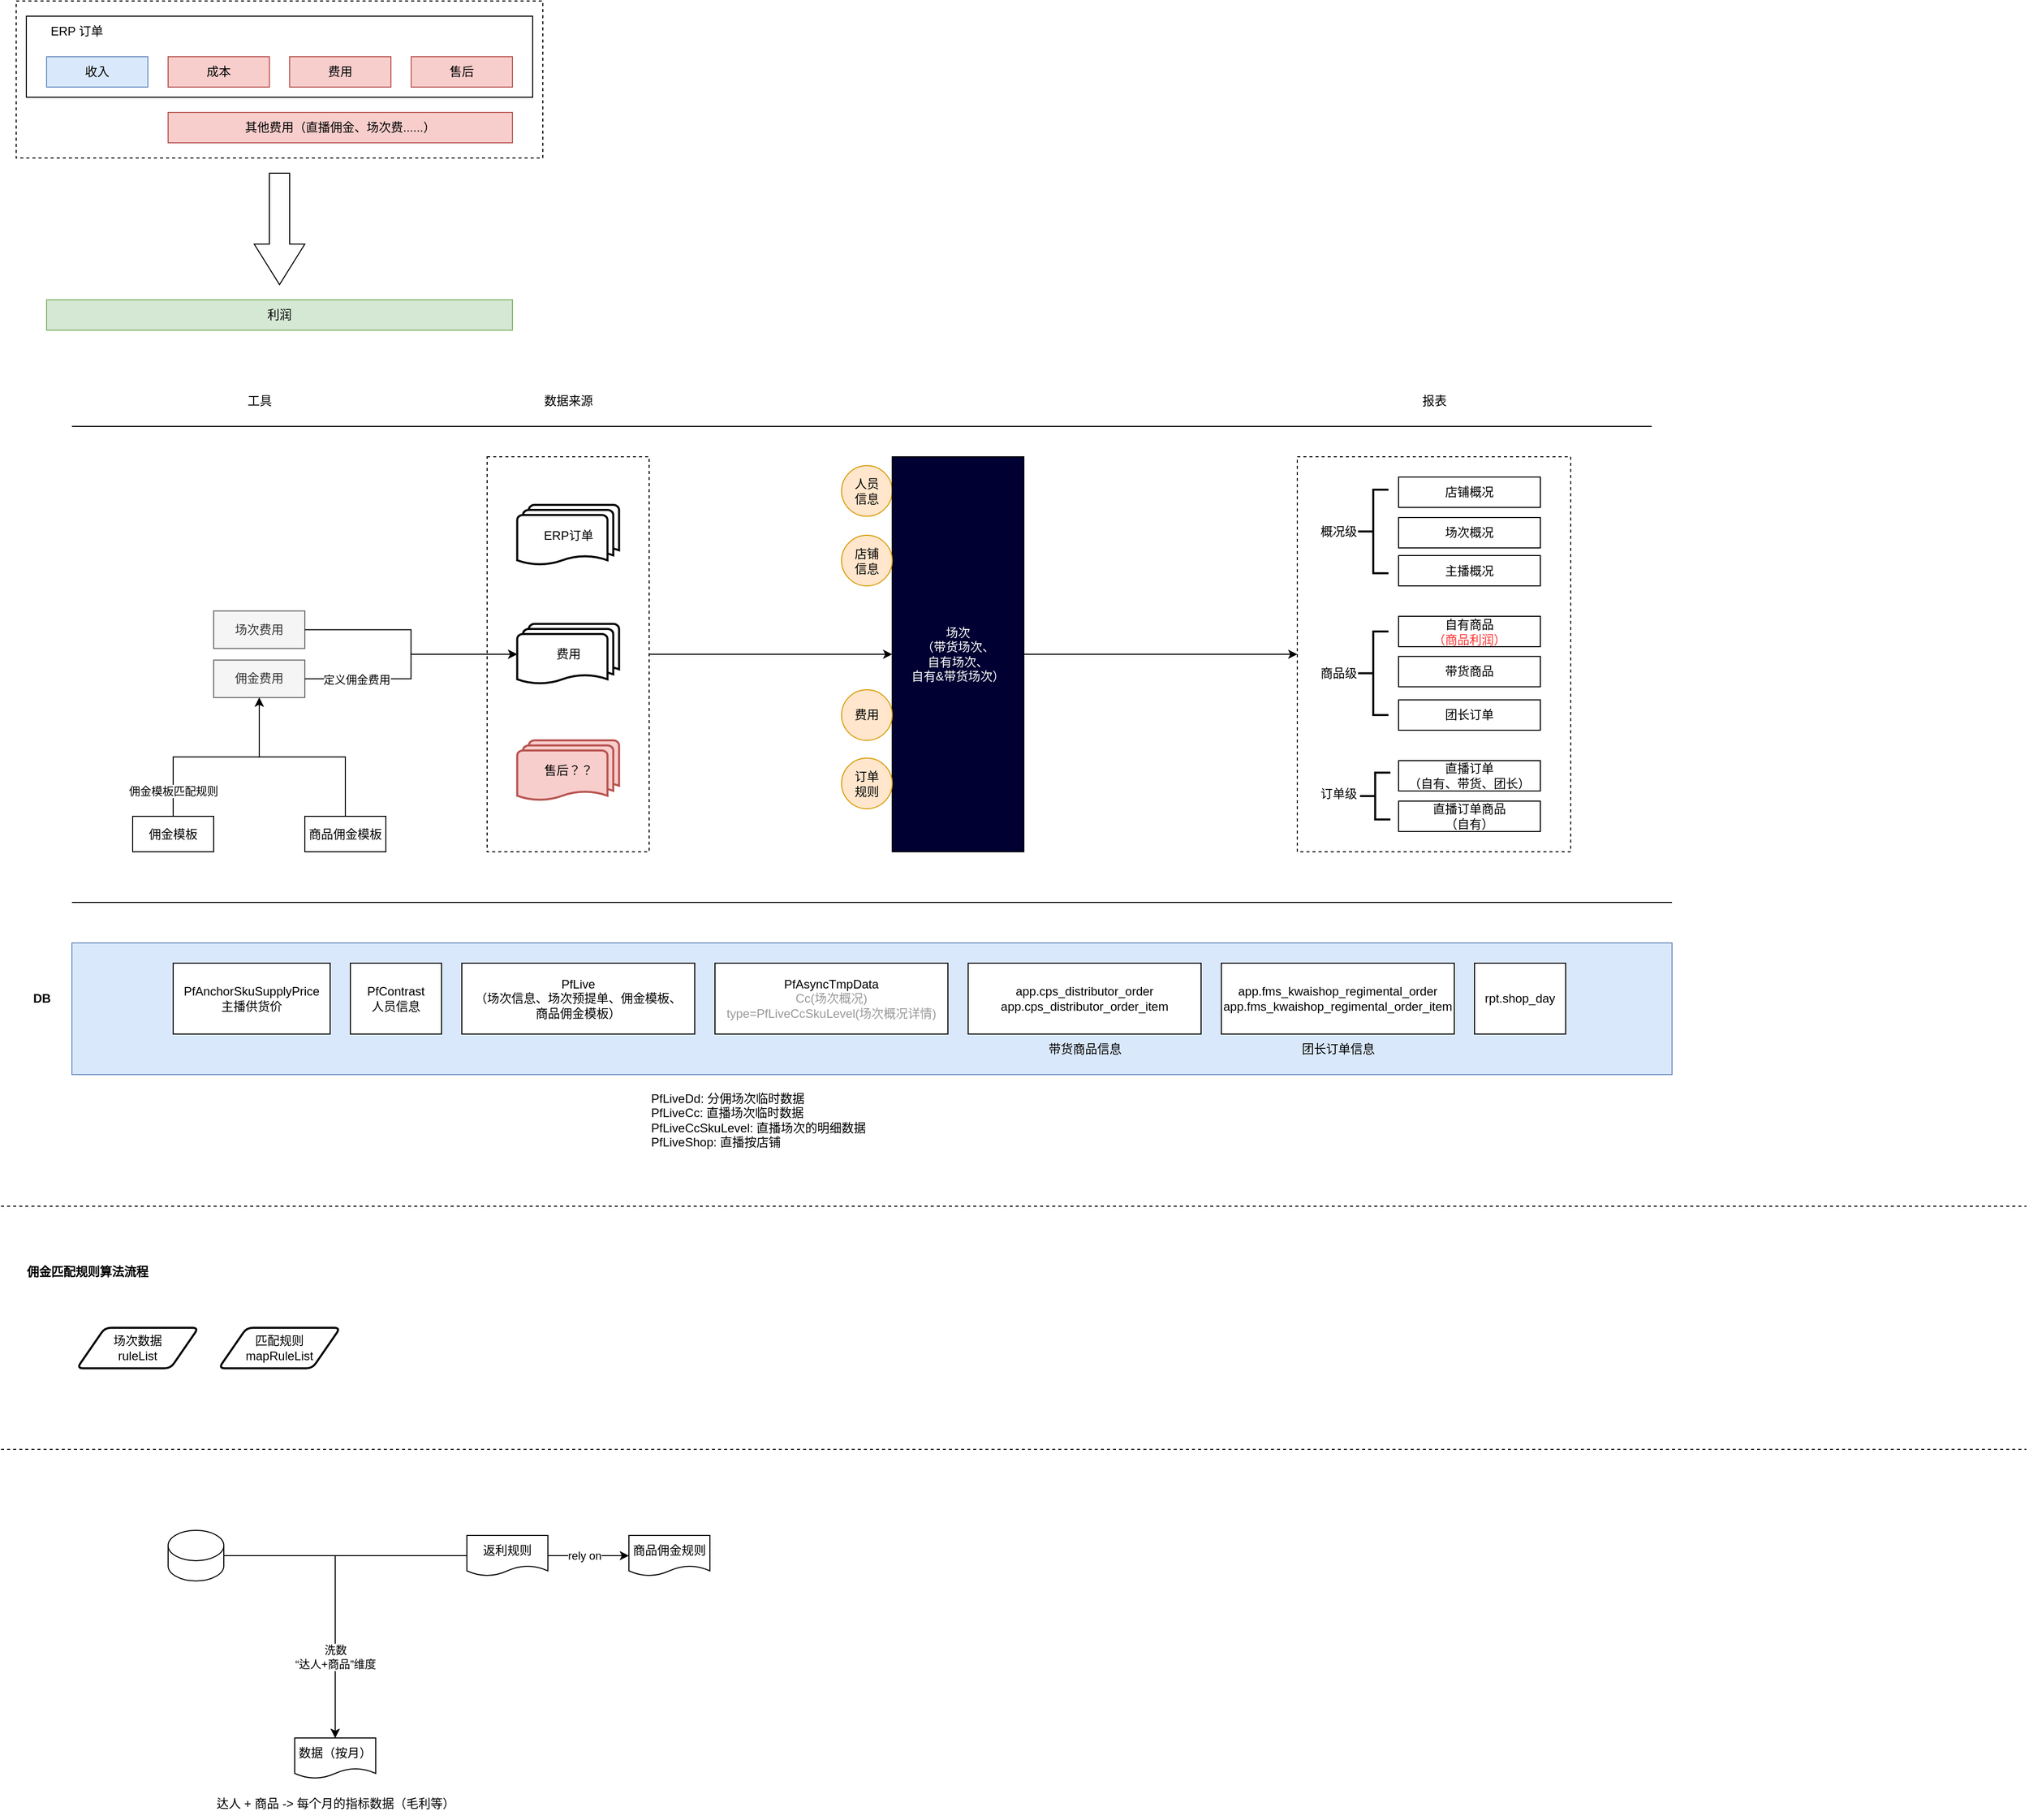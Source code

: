 <mxfile version="23.1.6" type="github">
  <diagram name="Page-1" id="4Yxf_F3Yg8TCebHdQZ62">
    <mxGraphModel dx="1430" dy="819" grid="1" gridSize="10" guides="1" tooltips="1" connect="1" arrows="1" fold="1" page="1" pageScale="1" pageWidth="2000" pageHeight="2000" math="0" shadow="0">
      <root>
        <mxCell id="0" />
        <mxCell id="1" parent="0" />
        <mxCell id="hUss3SKFeiQ75tnnukBr-11" value="" style="rounded=0;whiteSpace=wrap;html=1;fillColor=none;dashed=1;" parent="1" vertex="1">
          <mxGeometry x="15" y="10" width="520" height="155" as="geometry" />
        </mxCell>
        <mxCell id="hUss3SKFeiQ75tnnukBr-8" value="" style="rounded=0;whiteSpace=wrap;html=1;fillStyle=auto;" parent="1" vertex="1">
          <mxGeometry x="25" y="25" width="500" height="80" as="geometry" />
        </mxCell>
        <mxCell id="hUss3SKFeiQ75tnnukBr-4" value="收入" style="rounded=0;whiteSpace=wrap;html=1;fillColor=#dae8fc;strokeColor=#6c8ebf;" parent="1" vertex="1">
          <mxGeometry x="45" y="65" width="100" height="30" as="geometry" />
        </mxCell>
        <mxCell id="hUss3SKFeiQ75tnnukBr-5" value="其他费用（直播佣金、场次费......）" style="rounded=0;whiteSpace=wrap;html=1;fillColor=#f8cecc;strokeColor=#b85450;" parent="1" vertex="1">
          <mxGeometry x="165" y="120" width="340" height="30" as="geometry" />
        </mxCell>
        <mxCell id="hUss3SKFeiQ75tnnukBr-6" value="成本" style="rounded=0;whiteSpace=wrap;html=1;fillColor=#f8cecc;strokeColor=#b85450;" parent="1" vertex="1">
          <mxGeometry x="165" y="65" width="100" height="30" as="geometry" />
        </mxCell>
        <mxCell id="hUss3SKFeiQ75tnnukBr-7" value="利润" style="rounded=0;whiteSpace=wrap;html=1;fillColor=#d5e8d4;strokeColor=#82b366;" parent="1" vertex="1">
          <mxGeometry x="45" y="305" width="460" height="30" as="geometry" />
        </mxCell>
        <mxCell id="hUss3SKFeiQ75tnnukBr-9" value="ERP 订单" style="text;html=1;strokeColor=none;fillColor=none;align=center;verticalAlign=middle;whiteSpace=wrap;rounded=0;" parent="1" vertex="1">
          <mxGeometry x="45" y="25" width="60" height="30" as="geometry" />
        </mxCell>
        <mxCell id="hUss3SKFeiQ75tnnukBr-10" value="" style="html=1;shadow=0;dashed=0;align=center;verticalAlign=middle;shape=mxgraph.arrows2.arrow;dy=0.6;dx=40;direction=south;notch=0;" parent="1" vertex="1">
          <mxGeometry x="250" y="180" width="50" height="110" as="geometry" />
        </mxCell>
        <mxCell id="hUss3SKFeiQ75tnnukBr-12" value="费用" style="rounded=0;whiteSpace=wrap;html=1;fillColor=#f8cecc;strokeColor=#b85450;" parent="1" vertex="1">
          <mxGeometry x="285" y="65" width="100" height="30" as="geometry" />
        </mxCell>
        <mxCell id="hUss3SKFeiQ75tnnukBr-13" value="售后" style="rounded=0;whiteSpace=wrap;html=1;fillColor=#f8cecc;strokeColor=#b85450;" parent="1" vertex="1">
          <mxGeometry x="405" y="65" width="100" height="30" as="geometry" />
        </mxCell>
        <mxCell id="YQstfmxYPoXNCcoOunF0-1" value="" style="group" parent="1" vertex="1" connectable="0">
          <mxGeometry x="20" y="390" width="1630" height="760" as="geometry" />
        </mxCell>
        <mxCell id="nZpgM6mxst-IkFDQiJev-47" value="" style="group" parent="YQstfmxYPoXNCcoOunF0-1" vertex="1" connectable="0">
          <mxGeometry x="810" y="70" width="180" height="390" as="geometry" />
        </mxCell>
        <mxCell id="hUss3SKFeiQ75tnnukBr-45" value="人员&lt;br&gt;信息" style="ellipse;whiteSpace=wrap;html=1;aspect=fixed;fillColor=#ffe6cc;strokeColor=#d79b00;" parent="nZpgM6mxst-IkFDQiJev-47" vertex="1">
          <mxGeometry y="8.75" width="50" height="50" as="geometry" />
        </mxCell>
        <mxCell id="hUss3SKFeiQ75tnnukBr-15" value="&lt;font color=&quot;#ffffff&quot;&gt;场次&lt;br&gt;（带货场次、&lt;br&gt;自有场次、&lt;br&gt;自有&amp;amp;带货场次）&lt;br&gt;&lt;/font&gt;" style="rounded=0;whiteSpace=wrap;html=1;fillColor=#000033;" parent="nZpgM6mxst-IkFDQiJev-47" vertex="1">
          <mxGeometry x="50" width="130" height="390" as="geometry" />
        </mxCell>
        <mxCell id="hUss3SKFeiQ75tnnukBr-46" value="店铺&lt;br&gt;信息" style="ellipse;whiteSpace=wrap;html=1;aspect=fixed;fillColor=#ffe6cc;strokeColor=#d79b00;" parent="nZpgM6mxst-IkFDQiJev-47" vertex="1">
          <mxGeometry y="77.5" width="50" height="50" as="geometry" />
        </mxCell>
        <mxCell id="hUss3SKFeiQ75tnnukBr-47" value="费用" style="ellipse;whiteSpace=wrap;html=1;aspect=fixed;fillColor=#ffe6cc;strokeColor=#d79b00;" parent="nZpgM6mxst-IkFDQiJev-47" vertex="1">
          <mxGeometry y="230" width="50" height="50" as="geometry" />
        </mxCell>
        <mxCell id="hUss3SKFeiQ75tnnukBr-49" value="订单&lt;br&gt;规则" style="ellipse;whiteSpace=wrap;html=1;aspect=fixed;fillColor=#ffe6cc;strokeColor=#d79b00;" parent="nZpgM6mxst-IkFDQiJev-47" vertex="1">
          <mxGeometry y="297.5" width="50" height="50" as="geometry" />
        </mxCell>
        <mxCell id="hUss3SKFeiQ75tnnukBr-35" style="edgeStyle=orthogonalEdgeStyle;rounded=0;orthogonalLoop=1;jettySize=auto;html=1;entryX=0;entryY=0.5;entryDx=0;entryDy=0;" parent="YQstfmxYPoXNCcoOunF0-1" source="hUss3SKFeiQ75tnnukBr-24" target="hUss3SKFeiQ75tnnukBr-15" edge="1">
          <mxGeometry relative="1" as="geometry" />
        </mxCell>
        <mxCell id="hUss3SKFeiQ75tnnukBr-36" style="edgeStyle=orthogonalEdgeStyle;rounded=0;orthogonalLoop=1;jettySize=auto;html=1;entryX=0;entryY=0.5;entryDx=0;entryDy=0;" parent="YQstfmxYPoXNCcoOunF0-1" source="hUss3SKFeiQ75tnnukBr-15" target="hUss3SKFeiQ75tnnukBr-34" edge="1">
          <mxGeometry relative="1" as="geometry" />
        </mxCell>
        <mxCell id="nZpgM6mxst-IkFDQiJev-12" value="佣金费用" style="rounded=0;whiteSpace=wrap;html=1;fillColor=#f5f5f5;fontColor=#333333;strokeColor=#666666;" parent="YQstfmxYPoXNCcoOunF0-1" vertex="1">
          <mxGeometry x="190" y="270.75" width="90" height="37" as="geometry" />
        </mxCell>
        <mxCell id="nZpgM6mxst-IkFDQiJev-17" style="edgeStyle=orthogonalEdgeStyle;rounded=0;orthogonalLoop=1;jettySize=auto;html=1;" parent="YQstfmxYPoXNCcoOunF0-1" source="nZpgM6mxst-IkFDQiJev-14" target="nZpgM6mxst-IkFDQiJev-12" edge="1">
          <mxGeometry relative="1" as="geometry" />
        </mxCell>
        <mxCell id="nZpgM6mxst-IkFDQiJev-19" value="佣金模板匹配规则" style="edgeLabel;html=1;align=center;verticalAlign=middle;resizable=0;points=[];" parent="nZpgM6mxst-IkFDQiJev-17" vertex="1" connectable="0">
          <mxGeometry x="-0.606" y="4" relative="1" as="geometry">
            <mxPoint x="4" y="15" as="offset" />
          </mxGeometry>
        </mxCell>
        <mxCell id="nZpgM6mxst-IkFDQiJev-14" value="佣金模板" style="rounded=0;whiteSpace=wrap;html=1;" parent="YQstfmxYPoXNCcoOunF0-1" vertex="1">
          <mxGeometry x="110" y="425" width="80" height="35" as="geometry" />
        </mxCell>
        <mxCell id="nZpgM6mxst-IkFDQiJev-18" style="edgeStyle=orthogonalEdgeStyle;rounded=0;orthogonalLoop=1;jettySize=auto;html=1;" parent="YQstfmxYPoXNCcoOunF0-1" source="nZpgM6mxst-IkFDQiJev-16" target="nZpgM6mxst-IkFDQiJev-12" edge="1">
          <mxGeometry relative="1" as="geometry" />
        </mxCell>
        <mxCell id="nZpgM6mxst-IkFDQiJev-16" value="商品佣金模板" style="rounded=0;whiteSpace=wrap;html=1;" parent="YQstfmxYPoXNCcoOunF0-1" vertex="1">
          <mxGeometry x="280" y="425" width="80" height="35" as="geometry" />
        </mxCell>
        <mxCell id="nZpgM6mxst-IkFDQiJev-21" value="场次费用" style="rounded=0;whiteSpace=wrap;html=1;fillColor=#f5f5f5;fontColor=#333333;strokeColor=#666666;" parent="YQstfmxYPoXNCcoOunF0-1" vertex="1">
          <mxGeometry x="190" y="222.25" width="90" height="37" as="geometry" />
        </mxCell>
        <mxCell id="nZpgM6mxst-IkFDQiJev-22" style="edgeStyle=orthogonalEdgeStyle;rounded=0;orthogonalLoop=1;jettySize=auto;html=1;entryX=0;entryY=0.5;entryDx=0;entryDy=0;entryPerimeter=0;" parent="YQstfmxYPoXNCcoOunF0-1" source="nZpgM6mxst-IkFDQiJev-12" target="hUss3SKFeiQ75tnnukBr-22" edge="1">
          <mxGeometry relative="1" as="geometry" />
        </mxCell>
        <mxCell id="nZpgM6mxst-IkFDQiJev-24" value="定义佣金费用" style="edgeLabel;html=1;align=center;verticalAlign=middle;resizable=0;points=[];" parent="nZpgM6mxst-IkFDQiJev-22" vertex="1" connectable="0">
          <mxGeometry x="-0.722" y="1" relative="1" as="geometry">
            <mxPoint x="18" y="1" as="offset" />
          </mxGeometry>
        </mxCell>
        <mxCell id="nZpgM6mxst-IkFDQiJev-23" style="edgeStyle=orthogonalEdgeStyle;rounded=0;orthogonalLoop=1;jettySize=auto;html=1;entryX=0;entryY=0.5;entryDx=0;entryDy=0;entryPerimeter=0;" parent="YQstfmxYPoXNCcoOunF0-1" source="nZpgM6mxst-IkFDQiJev-21" target="hUss3SKFeiQ75tnnukBr-22" edge="1">
          <mxGeometry relative="1" as="geometry" />
        </mxCell>
        <mxCell id="nZpgM6mxst-IkFDQiJev-39" value="" style="rounded=0;whiteSpace=wrap;html=1;fillColor=#dae8fc;strokeColor=#6c8ebf;" parent="YQstfmxYPoXNCcoOunF0-1" vertex="1">
          <mxGeometry x="50" y="550" width="1580" height="130" as="geometry" />
        </mxCell>
        <mxCell id="nZpgM6mxst-IkFDQiJev-41" value="PfLive&lt;br&gt;（场次信息、场次预提单、佣金模板、&lt;br&gt;商品佣金模板）" style="rounded=0;whiteSpace=wrap;html=1;flipH=0;flipV=1;" parent="YQstfmxYPoXNCcoOunF0-1" vertex="1">
          <mxGeometry x="435" y="570" width="230" height="70" as="geometry" />
        </mxCell>
        <mxCell id="nZpgM6mxst-IkFDQiJev-42" value="rpt.shop_day" style="rounded=0;whiteSpace=wrap;html=1;flipH=0;flipV=1;" parent="YQstfmxYPoXNCcoOunF0-1" vertex="1">
          <mxGeometry x="1435" y="570" width="90" height="70" as="geometry" />
        </mxCell>
        <mxCell id="nZpgM6mxst-IkFDQiJev-43" value="PfAsyncTmpData&lt;br style=&quot;border-color: var(--border-color);&quot;&gt;&lt;font color=&quot;#999999&quot;&gt;Cc(场次概况)&lt;br style=&quot;border-color: var(--border-color);&quot;&gt;type=PfLiveCcSkuLevel(场次概况详情)&lt;/font&gt;" style="rounded=0;whiteSpace=wrap;html=1;flipH=0;flipV=1;" parent="YQstfmxYPoXNCcoOunF0-1" vertex="1">
          <mxGeometry x="685" y="570" width="230" height="70" as="geometry" />
        </mxCell>
        <mxCell id="nZpgM6mxst-IkFDQiJev-44" value="app.cps_distributor_order&lt;br&gt;app.cps_distributor_order_item" style="rounded=0;whiteSpace=wrap;html=1;flipH=0;flipV=1;" parent="YQstfmxYPoXNCcoOunF0-1" vertex="1">
          <mxGeometry x="935" y="570" width="230" height="70" as="geometry" />
        </mxCell>
        <mxCell id="nZpgM6mxst-IkFDQiJev-45" value="app.fms_kwaishop_regimental_order&lt;br&gt;app.fms_kwaishop_regimental_order_item" style="rounded=0;whiteSpace=wrap;html=1;flipH=0;flipV=1;" parent="YQstfmxYPoXNCcoOunF0-1" vertex="1">
          <mxGeometry x="1185" y="570" width="230" height="70" as="geometry" />
        </mxCell>
        <mxCell id="nZpgM6mxst-IkFDQiJev-46" value="" style="group" parent="YQstfmxYPoXNCcoOunF0-1" vertex="1" connectable="0">
          <mxGeometry x="1260" y="70" width="270" height="390" as="geometry" />
        </mxCell>
        <mxCell id="hUss3SKFeiQ75tnnukBr-34" value="" style="rounded=0;whiteSpace=wrap;html=1;fillColor=none;dashed=1;" parent="nZpgM6mxst-IkFDQiJev-46" vertex="1">
          <mxGeometry width="270" height="390" as="geometry" />
        </mxCell>
        <mxCell id="hUss3SKFeiQ75tnnukBr-27" value="店铺概况" style="rounded=0;whiteSpace=wrap;html=1;" parent="nZpgM6mxst-IkFDQiJev-46" vertex="1">
          <mxGeometry x="100" y="20" width="140" height="30" as="geometry" />
        </mxCell>
        <mxCell id="hUss3SKFeiQ75tnnukBr-28" value="场次概况" style="rounded=0;whiteSpace=wrap;html=1;" parent="nZpgM6mxst-IkFDQiJev-46" vertex="1">
          <mxGeometry x="100" y="60" width="140" height="30" as="geometry" />
        </mxCell>
        <mxCell id="hUss3SKFeiQ75tnnukBr-29" value="主播概况" style="rounded=0;whiteSpace=wrap;html=1;" parent="nZpgM6mxst-IkFDQiJev-46" vertex="1">
          <mxGeometry x="100" y="97.5" width="140" height="30" as="geometry" />
        </mxCell>
        <mxCell id="hUss3SKFeiQ75tnnukBr-31" value="自有商品&lt;br&gt;&lt;font color=&quot;#ff3333&quot;&gt;（商品利润）&lt;/font&gt;" style="rounded=0;whiteSpace=wrap;html=1;" parent="nZpgM6mxst-IkFDQiJev-46" vertex="1">
          <mxGeometry x="100" y="157.5" width="140" height="30" as="geometry" />
        </mxCell>
        <mxCell id="hUss3SKFeiQ75tnnukBr-32" value="直播订单&lt;br&gt;（自有、带货、团长）" style="rounded=0;whiteSpace=wrap;html=1;" parent="nZpgM6mxst-IkFDQiJev-46" vertex="1">
          <mxGeometry x="100" y="300" width="140" height="30" as="geometry" />
        </mxCell>
        <mxCell id="hUss3SKFeiQ75tnnukBr-33" value="直播订单商品&lt;br&gt;（自有）" style="rounded=0;whiteSpace=wrap;html=1;" parent="nZpgM6mxst-IkFDQiJev-46" vertex="1">
          <mxGeometry x="100" y="340" width="140" height="30" as="geometry" />
        </mxCell>
        <mxCell id="hUss3SKFeiQ75tnnukBr-37" value="概况级" style="text;html=1;align=right;verticalAlign=middle;resizable=0;points=[];autosize=1;strokeColor=none;fillColor=none;" parent="nZpgM6mxst-IkFDQiJev-46" vertex="1">
          <mxGeometry y="58.75" width="60" height="30" as="geometry" />
        </mxCell>
        <mxCell id="hUss3SKFeiQ75tnnukBr-38" value="" style="strokeWidth=2;html=1;shape=mxgraph.flowchart.annotation_2;align=left;labelPosition=right;pointerEvents=1;rotation=0;" parent="nZpgM6mxst-IkFDQiJev-46" vertex="1">
          <mxGeometry x="60" y="32.5" width="30" height="82.5" as="geometry" />
        </mxCell>
        <mxCell id="hUss3SKFeiQ75tnnukBr-39" value="商品级" style="text;html=1;align=right;verticalAlign=middle;resizable=0;points=[];autosize=1;strokeColor=none;fillColor=none;" parent="nZpgM6mxst-IkFDQiJev-46" vertex="1">
          <mxGeometry y="198.5" width="60" height="30" as="geometry" />
        </mxCell>
        <mxCell id="hUss3SKFeiQ75tnnukBr-40" value="订单级" style="text;html=1;align=right;verticalAlign=middle;resizable=0;points=[];autosize=1;strokeColor=none;fillColor=none;" parent="nZpgM6mxst-IkFDQiJev-46" vertex="1">
          <mxGeometry y="317.5" width="60" height="30" as="geometry" />
        </mxCell>
        <mxCell id="hUss3SKFeiQ75tnnukBr-41" value="" style="strokeWidth=2;html=1;shape=mxgraph.flowchart.annotation_2;align=left;labelPosition=right;pointerEvents=1;rotation=-90;direction=south;" parent="nZpgM6mxst-IkFDQiJev-46" vertex="1">
          <mxGeometry x="53.755" y="320.005" width="46.25" height="30" as="geometry" />
        </mxCell>
        <mxCell id="nZpgM6mxst-IkFDQiJev-30" value="带货商品" style="rounded=0;whiteSpace=wrap;html=1;" parent="nZpgM6mxst-IkFDQiJev-46" vertex="1">
          <mxGeometry x="100" y="197.13" width="140" height="30" as="geometry" />
        </mxCell>
        <mxCell id="nZpgM6mxst-IkFDQiJev-31" value="团长订单" style="rounded=0;whiteSpace=wrap;html=1;" parent="nZpgM6mxst-IkFDQiJev-46" vertex="1">
          <mxGeometry x="100" y="240" width="140" height="30" as="geometry" />
        </mxCell>
        <mxCell id="nZpgM6mxst-IkFDQiJev-32" value="" style="strokeWidth=2;html=1;shape=mxgraph.flowchart.annotation_2;align=left;labelPosition=right;pointerEvents=1;rotation=0;" parent="nZpgM6mxst-IkFDQiJev-46" vertex="1">
          <mxGeometry x="60" y="172.5" width="30" height="82.5" as="geometry" />
        </mxCell>
        <mxCell id="nZpgM6mxst-IkFDQiJev-48" value="" style="group" parent="YQstfmxYPoXNCcoOunF0-1" vertex="1" connectable="0">
          <mxGeometry x="460" y="70" width="160" height="390" as="geometry" />
        </mxCell>
        <mxCell id="hUss3SKFeiQ75tnnukBr-24" value="" style="rounded=0;whiteSpace=wrap;html=1;fillColor=none;dashed=1;" parent="nZpgM6mxst-IkFDQiJev-48" vertex="1">
          <mxGeometry width="160" height="390" as="geometry" />
        </mxCell>
        <mxCell id="hUss3SKFeiQ75tnnukBr-14" value="ERP订单" style="strokeWidth=2;html=1;shape=mxgraph.flowchart.multi-document;whiteSpace=wrap;" parent="nZpgM6mxst-IkFDQiJev-48" vertex="1">
          <mxGeometry x="29.714" y="47.5" width="100.571" height="60" as="geometry" />
        </mxCell>
        <mxCell id="hUss3SKFeiQ75tnnukBr-22" value="费用" style="strokeWidth=2;html=1;shape=mxgraph.flowchart.multi-document;whiteSpace=wrap;" parent="nZpgM6mxst-IkFDQiJev-48" vertex="1">
          <mxGeometry x="29.714" y="165" width="100.571" height="60" as="geometry" />
        </mxCell>
        <mxCell id="hUss3SKFeiQ75tnnukBr-23" value="售后？？" style="strokeWidth=2;html=1;shape=mxgraph.flowchart.multi-document;whiteSpace=wrap;fillColor=#f8cecc;strokeColor=#b85450;" parent="nZpgM6mxst-IkFDQiJev-48" vertex="1">
          <mxGeometry x="29.714" y="280" width="100.571" height="60" as="geometry" />
        </mxCell>
        <mxCell id="nZpgM6mxst-IkFDQiJev-54" value="&lt;b&gt;DB&lt;/b&gt;" style="text;html=1;align=center;verticalAlign=middle;resizable=0;points=[];autosize=1;strokeColor=none;fillColor=none;" parent="YQstfmxYPoXNCcoOunF0-1" vertex="1">
          <mxGeometry y="590" width="40" height="30" as="geometry" />
        </mxCell>
        <mxCell id="nZpgM6mxst-IkFDQiJev-55" value="数据来源" style="text;html=1;align=center;verticalAlign=middle;resizable=0;points=[];autosize=1;strokeColor=none;fillColor=none;" parent="YQstfmxYPoXNCcoOunF0-1" vertex="1">
          <mxGeometry x="505" width="70" height="30" as="geometry" />
        </mxCell>
        <mxCell id="nZpgM6mxst-IkFDQiJev-56" value="报表" style="text;html=1;align=center;verticalAlign=middle;resizable=0;points=[];autosize=1;strokeColor=none;fillColor=none;" parent="YQstfmxYPoXNCcoOunF0-1" vertex="1">
          <mxGeometry x="1370" width="50" height="30" as="geometry" />
        </mxCell>
        <mxCell id="nZpgM6mxst-IkFDQiJev-57" value="" style="endArrow=none;html=1;rounded=0;" parent="YQstfmxYPoXNCcoOunF0-1" edge="1">
          <mxGeometry width="50" height="50" relative="1" as="geometry">
            <mxPoint x="50" y="40" as="sourcePoint" />
            <mxPoint x="1610" y="40" as="targetPoint" />
          </mxGeometry>
        </mxCell>
        <mxCell id="nZpgM6mxst-IkFDQiJev-58" value="" style="endArrow=none;html=1;rounded=0;" parent="YQstfmxYPoXNCcoOunF0-1" edge="1">
          <mxGeometry width="50" height="50" relative="1" as="geometry">
            <mxPoint x="50" y="510" as="sourcePoint" />
            <mxPoint x="1630" y="510" as="targetPoint" />
          </mxGeometry>
        </mxCell>
        <mxCell id="nZpgM6mxst-IkFDQiJev-59" value="&lt;div&gt;PfLiveDd: 分佣场次临时数据&lt;/div&gt;&lt;div&gt;PfLiveCc: 直播场次临时数据&lt;/div&gt;&lt;div&gt;PfLiveCcSkuLevel: 直播场次的明细数据&lt;/div&gt;&lt;div&gt;PfLiveShop: 直播按店铺&lt;/div&gt;" style="text;html=1;align=left;verticalAlign=middle;resizable=0;points=[];autosize=1;strokeColor=none;fillColor=none;" parent="YQstfmxYPoXNCcoOunF0-1" vertex="1">
          <mxGeometry x="620" y="690" width="240" height="70" as="geometry" />
        </mxCell>
        <mxCell id="nZpgM6mxst-IkFDQiJev-60" value="工具" style="text;html=1;align=center;verticalAlign=middle;resizable=0;points=[];autosize=1;strokeColor=none;fillColor=none;" parent="YQstfmxYPoXNCcoOunF0-1" vertex="1">
          <mxGeometry x="210" width="50" height="30" as="geometry" />
        </mxCell>
        <mxCell id="nZpgM6mxst-IkFDQiJev-61" value="PfContrast&lt;br&gt;人员信息" style="rounded=0;whiteSpace=wrap;html=1;flipH=0;flipV=1;" parent="YQstfmxYPoXNCcoOunF0-1" vertex="1">
          <mxGeometry x="325" y="570" width="90" height="70" as="geometry" />
        </mxCell>
        <mxCell id="nZpgM6mxst-IkFDQiJev-62" value="带货商品信息" style="text;html=1;align=center;verticalAlign=middle;resizable=0;points=[];autosize=1;strokeColor=none;fillColor=none;" parent="YQstfmxYPoXNCcoOunF0-1" vertex="1">
          <mxGeometry x="1000" y="640" width="100" height="30" as="geometry" />
        </mxCell>
        <mxCell id="nZpgM6mxst-IkFDQiJev-63" value="团长订单信息" style="text;html=1;align=center;verticalAlign=middle;resizable=0;points=[];autosize=1;strokeColor=none;fillColor=none;" parent="YQstfmxYPoXNCcoOunF0-1" vertex="1">
          <mxGeometry x="1250" y="640" width="100" height="30" as="geometry" />
        </mxCell>
        <mxCell id="nZpgM6mxst-IkFDQiJev-64" value="PfAnchorSkuSupplyPrice&lt;br&gt;主播供货价" style="rounded=0;whiteSpace=wrap;html=1;flipH=0;flipV=1;" parent="YQstfmxYPoXNCcoOunF0-1" vertex="1">
          <mxGeometry x="150" y="570" width="155" height="70" as="geometry" />
        </mxCell>
        <mxCell id="YQstfmxYPoXNCcoOunF0-2" value="佣金匹配规则算法流程" style="text;html=1;align=center;verticalAlign=middle;resizable=0;points=[];autosize=1;strokeColor=none;fillColor=none;fontStyle=1" parent="1" vertex="1">
          <mxGeometry x="15" y="1250" width="140" height="30" as="geometry" />
        </mxCell>
        <mxCell id="YQstfmxYPoXNCcoOunF0-4" value="匹配规则&lt;br&gt;mapRuleList" style="shape=parallelogram;html=1;strokeWidth=2;perimeter=parallelogramPerimeter;whiteSpace=wrap;rounded=1;arcSize=12;size=0.23;" parent="1" vertex="1">
          <mxGeometry x="215" y="1320" width="120" height="40" as="geometry" />
        </mxCell>
        <mxCell id="YQstfmxYPoXNCcoOunF0-5" value="场次数据&lt;br style=&quot;border-color: var(--border-color);&quot;&gt;ruleList" style="shape=parallelogram;html=1;strokeWidth=2;perimeter=parallelogramPerimeter;whiteSpace=wrap;rounded=1;arcSize=12;size=0.23;" parent="1" vertex="1">
          <mxGeometry x="75" y="1320" width="120" height="40" as="geometry" />
        </mxCell>
        <mxCell id="4Nbn8qz8O47bsNZic4NJ-1" value="" style="endArrow=none;dashed=1;html=1;rounded=0;" edge="1" parent="1">
          <mxGeometry width="50" height="50" relative="1" as="geometry">
            <mxPoint y="1200" as="sourcePoint" />
            <mxPoint x="2000" y="1200" as="targetPoint" />
          </mxGeometry>
        </mxCell>
        <mxCell id="4Nbn8qz8O47bsNZic4NJ-2" value="" style="endArrow=none;dashed=1;html=1;rounded=0;" edge="1" parent="1">
          <mxGeometry width="50" height="50" relative="1" as="geometry">
            <mxPoint y="1440" as="sourcePoint" />
            <mxPoint x="2000" y="1440" as="targetPoint" />
          </mxGeometry>
        </mxCell>
        <mxCell id="4Nbn8qz8O47bsNZic4NJ-7" style="edgeStyle=orthogonalEdgeStyle;rounded=0;orthogonalLoop=1;jettySize=auto;html=1;" edge="1" parent="1" source="4Nbn8qz8O47bsNZic4NJ-4" target="4Nbn8qz8O47bsNZic4NJ-6">
          <mxGeometry relative="1" as="geometry" />
        </mxCell>
        <mxCell id="4Nbn8qz8O47bsNZic4NJ-10" value="rely on" style="edgeLabel;html=1;align=center;verticalAlign=middle;resizable=0;points=[];" vertex="1" connectable="0" parent="4Nbn8qz8O47bsNZic4NJ-7">
          <mxGeometry x="-0.103" y="3" relative="1" as="geometry">
            <mxPoint y="3" as="offset" />
          </mxGeometry>
        </mxCell>
        <mxCell id="4Nbn8qz8O47bsNZic4NJ-14" style="edgeStyle=orthogonalEdgeStyle;rounded=0;orthogonalLoop=1;jettySize=auto;html=1;entryX=0.5;entryY=0;entryDx=0;entryDy=0;" edge="1" parent="1" source="4Nbn8qz8O47bsNZic4NJ-4" target="4Nbn8qz8O47bsNZic4NJ-11">
          <mxGeometry relative="1" as="geometry" />
        </mxCell>
        <mxCell id="4Nbn8qz8O47bsNZic4NJ-4" value="返利规则" style="shape=document;whiteSpace=wrap;html=1;boundedLbl=1;size=0.25;" vertex="1" parent="1">
          <mxGeometry x="460" y="1525" width="80" height="40" as="geometry" />
        </mxCell>
        <mxCell id="4Nbn8qz8O47bsNZic4NJ-6" value="商品佣金规则" style="shape=document;whiteSpace=wrap;html=1;boundedLbl=1;size=0.25;" vertex="1" parent="1">
          <mxGeometry x="620" y="1525" width="80" height="40" as="geometry" />
        </mxCell>
        <mxCell id="4Nbn8qz8O47bsNZic4NJ-11" value="数据（按月）" style="shape=document;whiteSpace=wrap;html=1;boundedLbl=1;size=0.25;" vertex="1" parent="1">
          <mxGeometry x="290" y="1725" width="80" height="40" as="geometry" />
        </mxCell>
        <mxCell id="4Nbn8qz8O47bsNZic4NJ-13" style="edgeStyle=orthogonalEdgeStyle;rounded=0;orthogonalLoop=1;jettySize=auto;html=1;entryX=0.5;entryY=0;entryDx=0;entryDy=0;" edge="1" parent="1" source="4Nbn8qz8O47bsNZic4NJ-12" target="4Nbn8qz8O47bsNZic4NJ-11">
          <mxGeometry relative="1" as="geometry" />
        </mxCell>
        <mxCell id="4Nbn8qz8O47bsNZic4NJ-15" value="洗数&lt;br&gt;“达人+商品”维度" style="edgeLabel;html=1;align=center;verticalAlign=middle;resizable=0;points=[];" vertex="1" connectable="0" parent="4Nbn8qz8O47bsNZic4NJ-13">
          <mxGeometry x="0.307" y="2" relative="1" as="geometry">
            <mxPoint x="-2" y="20" as="offset" />
          </mxGeometry>
        </mxCell>
        <mxCell id="4Nbn8qz8O47bsNZic4NJ-12" value="" style="shape=cylinder3;whiteSpace=wrap;html=1;boundedLbl=1;backgroundOutline=1;size=15;" vertex="1" parent="1">
          <mxGeometry x="165" y="1520" width="55" height="50" as="geometry" />
        </mxCell>
        <mxCell id="4Nbn8qz8O47bsNZic4NJ-16" value="达人 + 商品 -&amp;gt; 每个月的指标数据（毛利等）" style="text;html=1;align=center;verticalAlign=middle;resizable=0;points=[];autosize=1;strokeColor=none;fillColor=none;" vertex="1" parent="1">
          <mxGeometry x="200" y="1775" width="260" height="30" as="geometry" />
        </mxCell>
      </root>
    </mxGraphModel>
  </diagram>
</mxfile>
